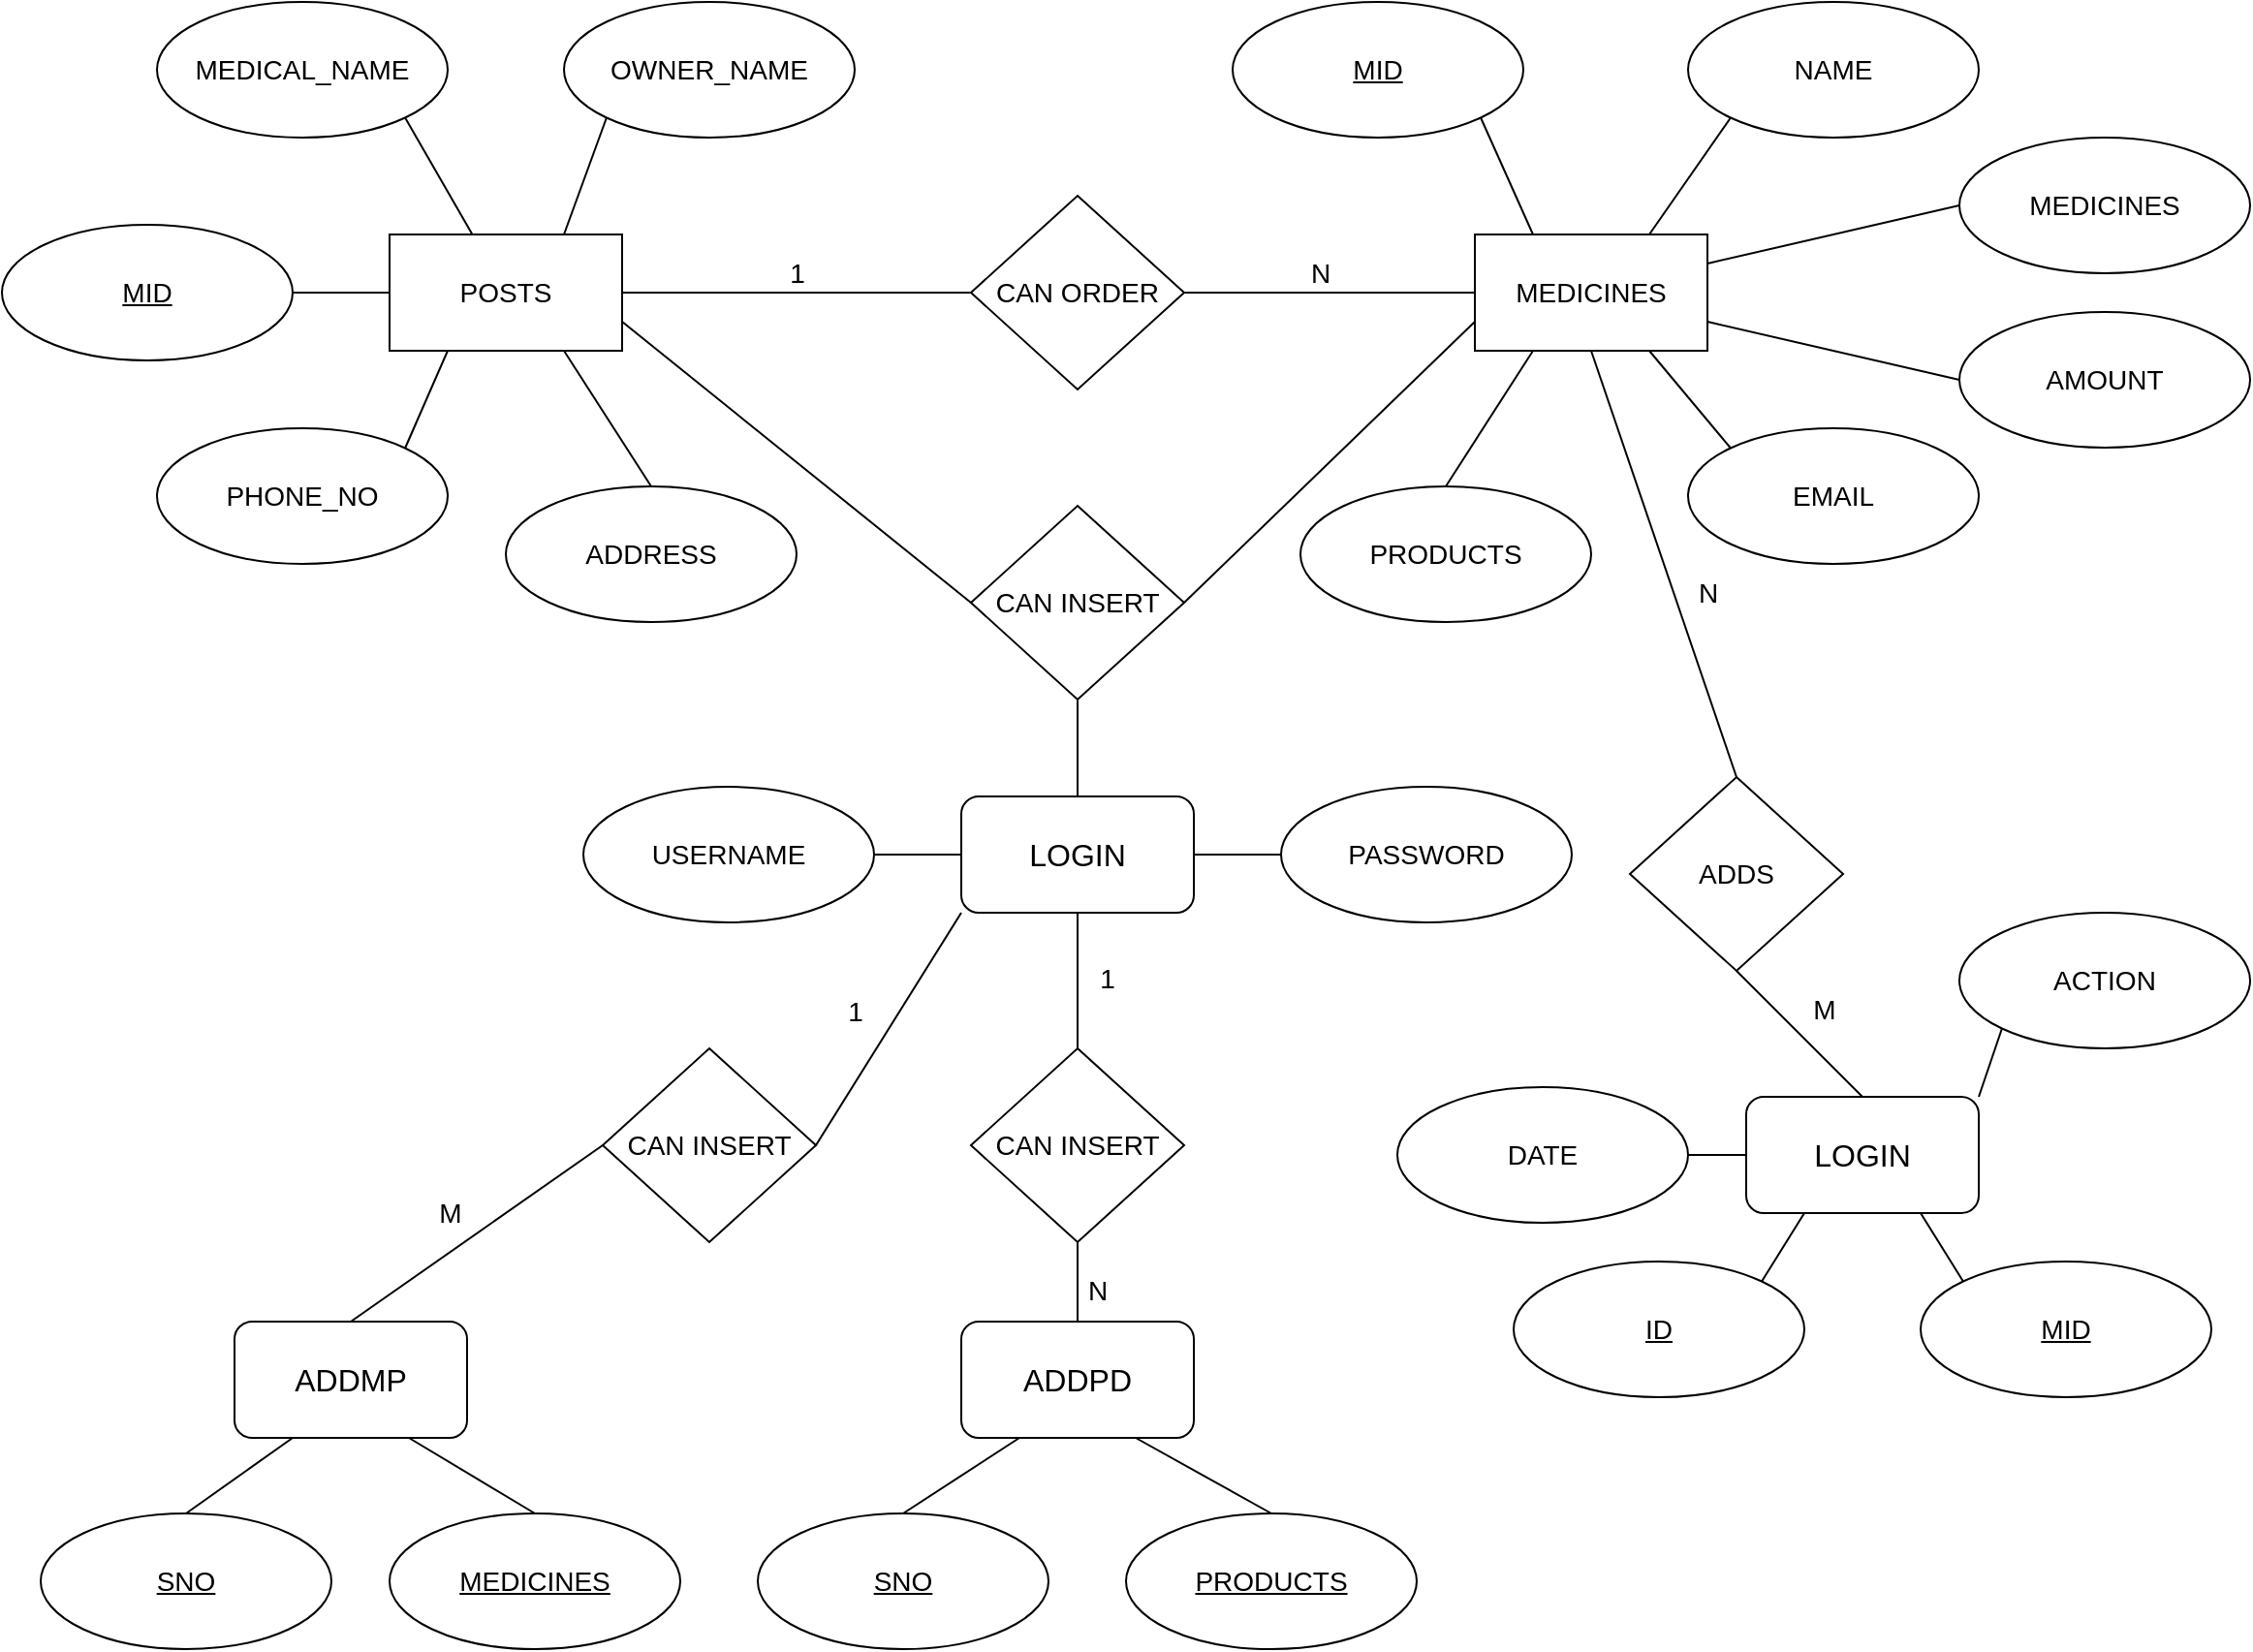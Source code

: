 <mxfile>
    <diagram id="OsXIgUNDCjVwcRdDSM6k" name="Page-1">
        <mxGraphModel dx="1195" dy="889" grid="1" gridSize="10" guides="1" tooltips="1" connect="1" arrows="1" fold="1" page="1" pageScale="1" pageWidth="1600" pageHeight="900" background="none" math="0" shadow="0">
            <root>
                <mxCell id="0"/>
                <mxCell id="1" parent="0"/>
                <mxCell id="46" style="edgeStyle=none;html=1;entryX=0;entryY=0.5;entryDx=0;entryDy=0;fontSize=14;endArrow=none;endFill=0;" parent="1" source="11" target="19" edge="1">
                    <mxGeometry relative="1" as="geometry"/>
                </mxCell>
                <mxCell id="85" value="1" style="edgeLabel;html=1;align=center;verticalAlign=middle;resizable=0;points=[];fontSize=14;" parent="46" vertex="1" connectable="0">
                    <mxGeometry x="-0.105" y="1" relative="1" as="geometry">
                        <mxPoint x="9" y="-9" as="offset"/>
                    </mxGeometry>
                </mxCell>
                <mxCell id="86" value="N" style="edgeLabel;html=1;align=center;verticalAlign=middle;resizable=0;points=[];fontSize=14;" parent="46" vertex="1" connectable="0">
                    <mxGeometry x="-0.105" y="1" relative="1" as="geometry">
                        <mxPoint x="279" y="-9" as="offset"/>
                    </mxGeometry>
                </mxCell>
                <mxCell id="49" style="edgeStyle=none;html=1;exitX=0.75;exitY=0;exitDx=0;exitDy=0;entryX=0;entryY=1;entryDx=0;entryDy=0;fontSize=14;endArrow=none;endFill=0;" parent="1" source="11" target="16" edge="1">
                    <mxGeometry relative="1" as="geometry"/>
                </mxCell>
                <mxCell id="52" style="edgeStyle=none;html=1;exitX=0.25;exitY=1;exitDx=0;exitDy=0;entryX=1;entryY=0;entryDx=0;entryDy=0;fontSize=14;endArrow=none;endFill=0;" parent="1" source="11" target="13" edge="1">
                    <mxGeometry relative="1" as="geometry"/>
                </mxCell>
                <mxCell id="64" style="edgeStyle=none;html=1;exitX=1;exitY=0.75;exitDx=0;exitDy=0;entryX=0;entryY=0.5;entryDx=0;entryDy=0;fontSize=14;endArrow=none;endFill=0;" parent="1" source="11" target="21" edge="1">
                    <mxGeometry relative="1" as="geometry"/>
                </mxCell>
                <mxCell id="80" style="edgeStyle=none;html=1;exitX=0.75;exitY=1;exitDx=0;exitDy=0;entryX=0.5;entryY=0;entryDx=0;entryDy=0;fontSize=14;endArrow=none;endFill=0;" parent="1" source="11" target="12" edge="1">
                    <mxGeometry relative="1" as="geometry"/>
                </mxCell>
                <mxCell id="11" value="POSTS" style="rounded=0;whiteSpace=wrap;html=1;fontSize=14;" parent="1" vertex="1">
                    <mxGeometry x="360" y="300.0" width="120" height="60" as="geometry"/>
                </mxCell>
                <mxCell id="12" value="&lt;font style=&quot;font-size: 14px;&quot;&gt;ADDRESS&lt;/font&gt;" style="ellipse;whiteSpace=wrap;html=1;fontSize=14;" parent="1" vertex="1">
                    <mxGeometry x="420" y="430" width="150" height="70" as="geometry"/>
                </mxCell>
                <mxCell id="13" value="PHONE_NO" style="ellipse;whiteSpace=wrap;html=1;fontSize=14;" parent="1" vertex="1">
                    <mxGeometry x="240" y="400" width="150" height="70" as="geometry"/>
                </mxCell>
                <mxCell id="48" style="edgeStyle=none;html=1;fontSize=14;endArrow=none;endFill=0;" parent="1" source="14" target="11" edge="1">
                    <mxGeometry relative="1" as="geometry"/>
                </mxCell>
                <mxCell id="14" value="&lt;u style=&quot;font-size: 14px;&quot;&gt;MID&lt;/u&gt;" style="ellipse;whiteSpace=wrap;html=1;fontSize=14;" parent="1" vertex="1">
                    <mxGeometry x="160" y="295" width="150" height="70" as="geometry"/>
                </mxCell>
                <mxCell id="50" style="edgeStyle=none;html=1;exitX=1;exitY=1;exitDx=0;exitDy=0;fontSize=14;endArrow=none;endFill=0;" parent="1" source="15" target="11" edge="1">
                    <mxGeometry relative="1" as="geometry"/>
                </mxCell>
                <mxCell id="15" value="&lt;font style=&quot;font-size: 14px;&quot;&gt;MEDICAL_NAME&lt;/font&gt;" style="ellipse;whiteSpace=wrap;html=1;fontSize=14;" parent="1" vertex="1">
                    <mxGeometry x="240" y="180" width="150" height="70" as="geometry"/>
                </mxCell>
                <mxCell id="16" value="OWNER_NAME" style="ellipse;whiteSpace=wrap;html=1;fontSize=14;" parent="1" vertex="1">
                    <mxGeometry x="450" y="180" width="150" height="70" as="geometry"/>
                </mxCell>
                <mxCell id="47" style="edgeStyle=none;html=1;entryX=0;entryY=0.5;entryDx=0;entryDy=0;fontSize=14;endArrow=none;endFill=0;" parent="1" source="19" target="25" edge="1">
                    <mxGeometry relative="1" as="geometry"/>
                </mxCell>
                <mxCell id="19" value="&lt;font style=&quot;font-size: 14px;&quot;&gt;CAN ORDER&lt;/font&gt;" style="rhombus;whiteSpace=wrap;html=1;fontSize=14;" parent="1" vertex="1">
                    <mxGeometry x="660" y="280" width="110" height="100" as="geometry"/>
                </mxCell>
                <mxCell id="66" style="edgeStyle=none;html=1;exitX=0.5;exitY=1;exitDx=0;exitDy=0;fontSize=14;endArrow=none;endFill=0;" parent="1" source="21" target="35" edge="1">
                    <mxGeometry relative="1" as="geometry"/>
                </mxCell>
                <mxCell id="21" value="&lt;font style=&quot;font-size: 14px;&quot;&gt;CAN INSERT&lt;/font&gt;" style="rhombus;whiteSpace=wrap;html=1;fontSize=14;" parent="1" vertex="1">
                    <mxGeometry x="660" y="440" width="110" height="100" as="geometry"/>
                </mxCell>
                <mxCell id="53" style="edgeStyle=none;html=1;exitX=1;exitY=1;exitDx=0;exitDy=0;entryX=0.25;entryY=0;entryDx=0;entryDy=0;fontSize=14;endArrow=none;endFill=0;" parent="1" source="22" target="25" edge="1">
                    <mxGeometry relative="1" as="geometry"/>
                </mxCell>
                <mxCell id="22" value="&lt;u style=&quot;font-size: 14px;&quot;&gt;MID&lt;/u&gt;" style="ellipse;whiteSpace=wrap;html=1;fontSize=14;" parent="1" vertex="1">
                    <mxGeometry x="795" y="180" width="150" height="70" as="geometry"/>
                </mxCell>
                <mxCell id="23" value="EMAIL" style="ellipse;whiteSpace=wrap;html=1;fontSize=14;" parent="1" vertex="1">
                    <mxGeometry x="1030" y="400" width="150" height="70" as="geometry"/>
                </mxCell>
                <mxCell id="24" value="&lt;font style=&quot;font-size: 14px;&quot;&gt;PRODUCTS&lt;/font&gt;" style="ellipse;whiteSpace=wrap;html=1;fontSize=14;" parent="1" vertex="1">
                    <mxGeometry x="830" y="430" width="150" height="70" as="geometry"/>
                </mxCell>
                <mxCell id="59" style="edgeStyle=none;html=1;exitX=0.5;exitY=1;exitDx=0;exitDy=0;entryX=0.5;entryY=0;entryDx=0;entryDy=0;fontSize=14;endArrow=none;endFill=0;" parent="1" source="25" target="30" edge="1">
                    <mxGeometry relative="1" as="geometry"/>
                </mxCell>
                <mxCell id="87" value="N" style="edgeLabel;html=1;align=center;verticalAlign=middle;resizable=0;points=[];fontSize=14;" parent="59" vertex="1" connectable="0">
                    <mxGeometry x="0.128" y="-2" relative="1" as="geometry">
                        <mxPoint x="19" as="offset"/>
                    </mxGeometry>
                </mxCell>
                <mxCell id="62" style="edgeStyle=none;html=1;exitX=0.75;exitY=1;exitDx=0;exitDy=0;entryX=0;entryY=0;entryDx=0;entryDy=0;fontSize=14;endArrow=none;endFill=0;" parent="1" source="25" target="23" edge="1">
                    <mxGeometry relative="1" as="geometry"/>
                </mxCell>
                <mxCell id="65" style="edgeStyle=none;html=1;exitX=0;exitY=0.75;exitDx=0;exitDy=0;entryX=1;entryY=0.5;entryDx=0;entryDy=0;fontSize=14;endArrow=none;endFill=0;" parent="1" source="25" target="21" edge="1">
                    <mxGeometry relative="1" as="geometry"/>
                </mxCell>
                <mxCell id="81" style="edgeStyle=none;html=1;exitX=0.25;exitY=1;exitDx=0;exitDy=0;entryX=0.5;entryY=0;entryDx=0;entryDy=0;fontSize=14;endArrow=none;endFill=0;" parent="1" source="25" target="24" edge="1">
                    <mxGeometry relative="1" as="geometry"/>
                </mxCell>
                <mxCell id="25" value="MEDICINES" style="rounded=0;whiteSpace=wrap;html=1;fontSize=14;" parent="1" vertex="1">
                    <mxGeometry x="920" y="300.0" width="120" height="60" as="geometry"/>
                </mxCell>
                <mxCell id="54" style="edgeStyle=none;html=1;exitX=0;exitY=1;exitDx=0;exitDy=0;entryX=0.75;entryY=0;entryDx=0;entryDy=0;fontSize=14;endArrow=none;endFill=0;" parent="1" source="26" target="25" edge="1">
                    <mxGeometry relative="1" as="geometry"/>
                </mxCell>
                <mxCell id="26" value="&lt;font style=&quot;font-size: 14px;&quot;&gt;NAME&lt;/font&gt;" style="ellipse;whiteSpace=wrap;html=1;fontSize=14;" parent="1" vertex="1">
                    <mxGeometry x="1030" y="180" width="150" height="70" as="geometry"/>
                </mxCell>
                <mxCell id="56" style="edgeStyle=none;html=1;exitX=0;exitY=0.5;exitDx=0;exitDy=0;entryX=1;entryY=0.25;entryDx=0;entryDy=0;fontSize=14;endArrow=none;endFill=0;" parent="1" source="27" target="25" edge="1">
                    <mxGeometry relative="1" as="geometry"/>
                </mxCell>
                <mxCell id="27" value="MEDICINES" style="ellipse;whiteSpace=wrap;html=1;fontSize=14;" parent="1" vertex="1">
                    <mxGeometry x="1170" y="250" width="150" height="70" as="geometry"/>
                </mxCell>
                <mxCell id="57" style="edgeStyle=none;html=1;exitX=0;exitY=0.5;exitDx=0;exitDy=0;entryX=1;entryY=0.75;entryDx=0;entryDy=0;fontSize=14;endArrow=none;endFill=0;" parent="1" source="28" target="25" edge="1">
                    <mxGeometry relative="1" as="geometry"/>
                </mxCell>
                <mxCell id="28" value="AMOUNT" style="ellipse;whiteSpace=wrap;html=1;fontSize=14;" parent="1" vertex="1">
                    <mxGeometry x="1170" y="340" width="150" height="70" as="geometry"/>
                </mxCell>
                <mxCell id="61" style="edgeStyle=none;html=1;exitX=1;exitY=0;exitDx=0;exitDy=0;entryX=0;entryY=1;entryDx=0;entryDy=0;fontSize=14;endArrow=none;endFill=0;" parent="1" source="29" target="31" edge="1">
                    <mxGeometry relative="1" as="geometry"/>
                </mxCell>
                <mxCell id="69" style="edgeStyle=none;html=1;exitX=0;exitY=0.5;exitDx=0;exitDy=0;entryX=1;entryY=0.5;entryDx=0;entryDy=0;fontSize=14;endArrow=none;endFill=0;" parent="1" source="29" target="34" edge="1">
                    <mxGeometry relative="1" as="geometry"/>
                </mxCell>
                <mxCell id="82" style="edgeStyle=none;html=1;exitX=0.25;exitY=1;exitDx=0;exitDy=0;entryX=1;entryY=0;entryDx=0;entryDy=0;fontSize=14;endArrow=none;endFill=0;" parent="1" source="29" target="33" edge="1">
                    <mxGeometry relative="1" as="geometry"/>
                </mxCell>
                <mxCell id="83" style="edgeStyle=none;html=1;exitX=0.75;exitY=1;exitDx=0;exitDy=0;entryX=0;entryY=0;entryDx=0;entryDy=0;fontSize=14;endArrow=none;endFill=0;" parent="1" source="29" target="32" edge="1">
                    <mxGeometry relative="1" as="geometry"/>
                </mxCell>
                <mxCell id="29" value="&lt;font style=&quot;font-size: 16px;&quot;&gt;LOGIN&lt;/font&gt;" style="rounded=1;whiteSpace=wrap;html=1;fontSize=14;" parent="1" vertex="1">
                    <mxGeometry x="1060" y="745" width="120" height="60" as="geometry"/>
                </mxCell>
                <mxCell id="60" style="edgeStyle=none;html=1;exitX=0.5;exitY=1;exitDx=0;exitDy=0;entryX=0.5;entryY=0;entryDx=0;entryDy=0;fontSize=14;endArrow=none;endFill=0;" parent="1" source="30" target="29" edge="1">
                    <mxGeometry relative="1" as="geometry"/>
                </mxCell>
                <mxCell id="88" value="M" style="edgeLabel;html=1;align=center;verticalAlign=middle;resizable=0;points=[];fontSize=14;" parent="60" vertex="1" connectable="0">
                    <mxGeometry x="0.237" y="1" relative="1" as="geometry">
                        <mxPoint x="4" y="-20" as="offset"/>
                    </mxGeometry>
                </mxCell>
                <mxCell id="30" value="&lt;font style=&quot;font-size: 14px;&quot;&gt;ADDS&lt;/font&gt;" style="rhombus;whiteSpace=wrap;html=1;fontSize=14;" parent="1" vertex="1">
                    <mxGeometry x="1000" y="580" width="110" height="100" as="geometry"/>
                </mxCell>
                <mxCell id="31" value="ACTION" style="ellipse;whiteSpace=wrap;html=1;fontSize=14;" parent="1" vertex="1">
                    <mxGeometry x="1170" y="650" width="150" height="70" as="geometry"/>
                </mxCell>
                <mxCell id="32" value="&lt;u style=&quot;font-size: 14px;&quot;&gt;MID&lt;/u&gt;" style="ellipse;whiteSpace=wrap;html=1;fontSize=14;" parent="1" vertex="1">
                    <mxGeometry x="1150" y="830" width="150" height="70" as="geometry"/>
                </mxCell>
                <mxCell id="33" value="&lt;u style=&quot;font-size: 14px;&quot;&gt;ID&lt;/u&gt;" style="ellipse;whiteSpace=wrap;html=1;fontSize=14;" parent="1" vertex="1">
                    <mxGeometry x="940" y="830" width="150" height="70" as="geometry"/>
                </mxCell>
                <mxCell id="34" value="DATE" style="ellipse;whiteSpace=wrap;html=1;fontSize=14;" parent="1" vertex="1">
                    <mxGeometry x="880" y="740" width="150" height="70" as="geometry"/>
                </mxCell>
                <mxCell id="67" style="edgeStyle=none;html=1;exitX=0;exitY=0.5;exitDx=0;exitDy=0;entryX=1;entryY=0.5;entryDx=0;entryDy=0;fontSize=14;endArrow=none;endFill=0;" parent="1" source="35" target="37" edge="1">
                    <mxGeometry relative="1" as="geometry"/>
                </mxCell>
                <mxCell id="68" style="edgeStyle=none;html=1;exitX=1;exitY=0.5;exitDx=0;exitDy=0;entryX=0;entryY=0.5;entryDx=0;entryDy=0;fontSize=14;endArrow=none;endFill=0;" parent="1" source="35" target="36" edge="1">
                    <mxGeometry relative="1" as="geometry"/>
                </mxCell>
                <mxCell id="72" style="edgeStyle=none;html=1;exitX=0;exitY=1;exitDx=0;exitDy=0;entryX=1;entryY=0.5;entryDx=0;entryDy=0;fontSize=14;endArrow=none;endFill=0;" parent="1" source="35" target="39" edge="1">
                    <mxGeometry relative="1" as="geometry"/>
                </mxCell>
                <mxCell id="90" value="1" style="edgeLabel;html=1;align=center;verticalAlign=middle;resizable=0;points=[];fontSize=14;" parent="72" vertex="1" connectable="0">
                    <mxGeometry x="0.163" y="-3" relative="1" as="geometry">
                        <mxPoint x="-9" y="-18" as="offset"/>
                    </mxGeometry>
                </mxCell>
                <mxCell id="79" style="edgeStyle=none;html=1;exitX=0.5;exitY=1;exitDx=0;exitDy=0;entryX=0.5;entryY=0;entryDx=0;entryDy=0;fontSize=14;endArrow=none;endFill=0;" parent="1" source="35" target="38" edge="1">
                    <mxGeometry relative="1" as="geometry"/>
                </mxCell>
                <mxCell id="91" value="1" style="edgeLabel;html=1;align=center;verticalAlign=middle;resizable=0;points=[];fontSize=14;" parent="79" vertex="1" connectable="0">
                    <mxGeometry x="-0.279" y="-1" relative="1" as="geometry">
                        <mxPoint x="16" y="9" as="offset"/>
                    </mxGeometry>
                </mxCell>
                <mxCell id="35" value="&lt;font style=&quot;font-size: 16px;&quot;&gt;LOGIN&lt;/font&gt;" style="rounded=1;whiteSpace=wrap;html=1;fontSize=14;" parent="1" vertex="1">
                    <mxGeometry x="655" y="590" width="120" height="60" as="geometry"/>
                </mxCell>
                <mxCell id="36" value="PASSWORD" style="ellipse;whiteSpace=wrap;html=1;fontSize=14;" parent="1" vertex="1">
                    <mxGeometry x="820" y="585" width="150" height="70" as="geometry"/>
                </mxCell>
                <mxCell id="37" value="USERNAME" style="ellipse;whiteSpace=wrap;html=1;fontSize=14;" parent="1" vertex="1">
                    <mxGeometry x="460" y="585" width="150" height="70" as="geometry"/>
                </mxCell>
                <mxCell id="78" style="edgeStyle=none;html=1;exitX=0.5;exitY=1;exitDx=0;exitDy=0;entryX=0.5;entryY=0;entryDx=0;entryDy=0;fontSize=14;endArrow=none;endFill=0;" parent="1" source="38" target="40" edge="1">
                    <mxGeometry relative="1" as="geometry"/>
                </mxCell>
                <mxCell id="38" value="&lt;font style=&quot;font-size: 14px;&quot;&gt;CAN INSERT&lt;/font&gt;" style="rhombus;whiteSpace=wrap;html=1;fontSize=14;" parent="1" vertex="1">
                    <mxGeometry x="660" y="720" width="110" height="100" as="geometry"/>
                </mxCell>
                <mxCell id="73" style="edgeStyle=none;html=1;exitX=0;exitY=0.5;exitDx=0;exitDy=0;entryX=0.5;entryY=0;entryDx=0;entryDy=0;fontSize=14;endArrow=none;endFill=0;" parent="1" source="39" target="43" edge="1">
                    <mxGeometry relative="1" as="geometry"/>
                </mxCell>
                <mxCell id="92" value="M" style="edgeLabel;html=1;align=center;verticalAlign=middle;resizable=0;points=[];fontSize=14;" parent="73" vertex="1" connectable="0">
                    <mxGeometry x="-0.136" y="1" relative="1" as="geometry">
                        <mxPoint x="-24" y="-5" as="offset"/>
                    </mxGeometry>
                </mxCell>
                <mxCell id="39" value="&lt;font style=&quot;font-size: 14px;&quot;&gt;CAN INSERT&lt;/font&gt;" style="rhombus;whiteSpace=wrap;html=1;fontSize=14;" parent="1" vertex="1">
                    <mxGeometry x="470" y="720" width="110" height="100" as="geometry"/>
                </mxCell>
                <mxCell id="76" style="edgeStyle=none;html=1;exitX=0.25;exitY=1;exitDx=0;exitDy=0;entryX=0.5;entryY=0;entryDx=0;entryDy=0;fontSize=14;endArrow=none;endFill=0;" parent="1" source="40" target="41" edge="1">
                    <mxGeometry relative="1" as="geometry"/>
                </mxCell>
                <mxCell id="77" style="edgeStyle=none;html=1;exitX=0.75;exitY=1;exitDx=0;exitDy=0;entryX=0.5;entryY=0;entryDx=0;entryDy=0;fontSize=14;endArrow=none;endFill=0;" parent="1" source="40" target="42" edge="1">
                    <mxGeometry relative="1" as="geometry"/>
                </mxCell>
                <mxCell id="40" value="&lt;font style=&quot;font-size: 16px;&quot;&gt;ADDPD&lt;/font&gt;" style="rounded=1;whiteSpace=wrap;html=1;fontSize=14;" parent="1" vertex="1">
                    <mxGeometry x="655" y="861" width="120" height="60" as="geometry"/>
                </mxCell>
                <mxCell id="41" value="&lt;u style=&quot;font-size: 14px;&quot;&gt;SNO&lt;/u&gt;" style="ellipse;whiteSpace=wrap;html=1;fontSize=14;" parent="1" vertex="1">
                    <mxGeometry x="550" y="960" width="150" height="70" as="geometry"/>
                </mxCell>
                <mxCell id="42" value="&lt;u style=&quot;font-size: 14px;&quot;&gt;PRODUCTS&lt;/u&gt;" style="ellipse;whiteSpace=wrap;html=1;fontSize=14;" parent="1" vertex="1">
                    <mxGeometry x="740" y="960" width="150" height="70" as="geometry"/>
                </mxCell>
                <mxCell id="74" style="edgeStyle=none;html=1;exitX=0.25;exitY=1;exitDx=0;exitDy=0;entryX=0.5;entryY=0;entryDx=0;entryDy=0;fontSize=14;endArrow=none;endFill=0;" parent="1" source="43" target="44" edge="1">
                    <mxGeometry relative="1" as="geometry"/>
                </mxCell>
                <mxCell id="75" style="edgeStyle=none;html=1;exitX=0.75;exitY=1;exitDx=0;exitDy=0;entryX=0.5;entryY=0;entryDx=0;entryDy=0;fontSize=14;endArrow=none;endFill=0;" parent="1" source="43" target="45" edge="1">
                    <mxGeometry relative="1" as="geometry"/>
                </mxCell>
                <mxCell id="43" value="&lt;font style=&quot;font-size: 16px;&quot;&gt;ADDMP&lt;/font&gt;" style="rounded=1;whiteSpace=wrap;html=1;fontSize=14;" parent="1" vertex="1">
                    <mxGeometry x="280" y="861" width="120" height="60" as="geometry"/>
                </mxCell>
                <mxCell id="44" value="&lt;u style=&quot;font-size: 14px;&quot;&gt;SNO&lt;/u&gt;" style="ellipse;whiteSpace=wrap;html=1;fontSize=14;" parent="1" vertex="1">
                    <mxGeometry x="180" y="960" width="150" height="70" as="geometry"/>
                </mxCell>
                <mxCell id="45" value="&lt;u style=&quot;font-size: 14px;&quot;&gt;MEDICINES&lt;/u&gt;" style="ellipse;whiteSpace=wrap;html=1;fontSize=14;" parent="1" vertex="1">
                    <mxGeometry x="360" y="960" width="150" height="70" as="geometry"/>
                </mxCell>
                <mxCell id="93" value="N" style="text;html=1;align=center;verticalAlign=middle;resizable=0;points=[];autosize=1;strokeColor=none;fillColor=none;fontSize=14;" parent="1" vertex="1">
                    <mxGeometry x="710" y="830" width="30" height="30" as="geometry"/>
                </mxCell>
            </root>
        </mxGraphModel>
    </diagram>
</mxfile>